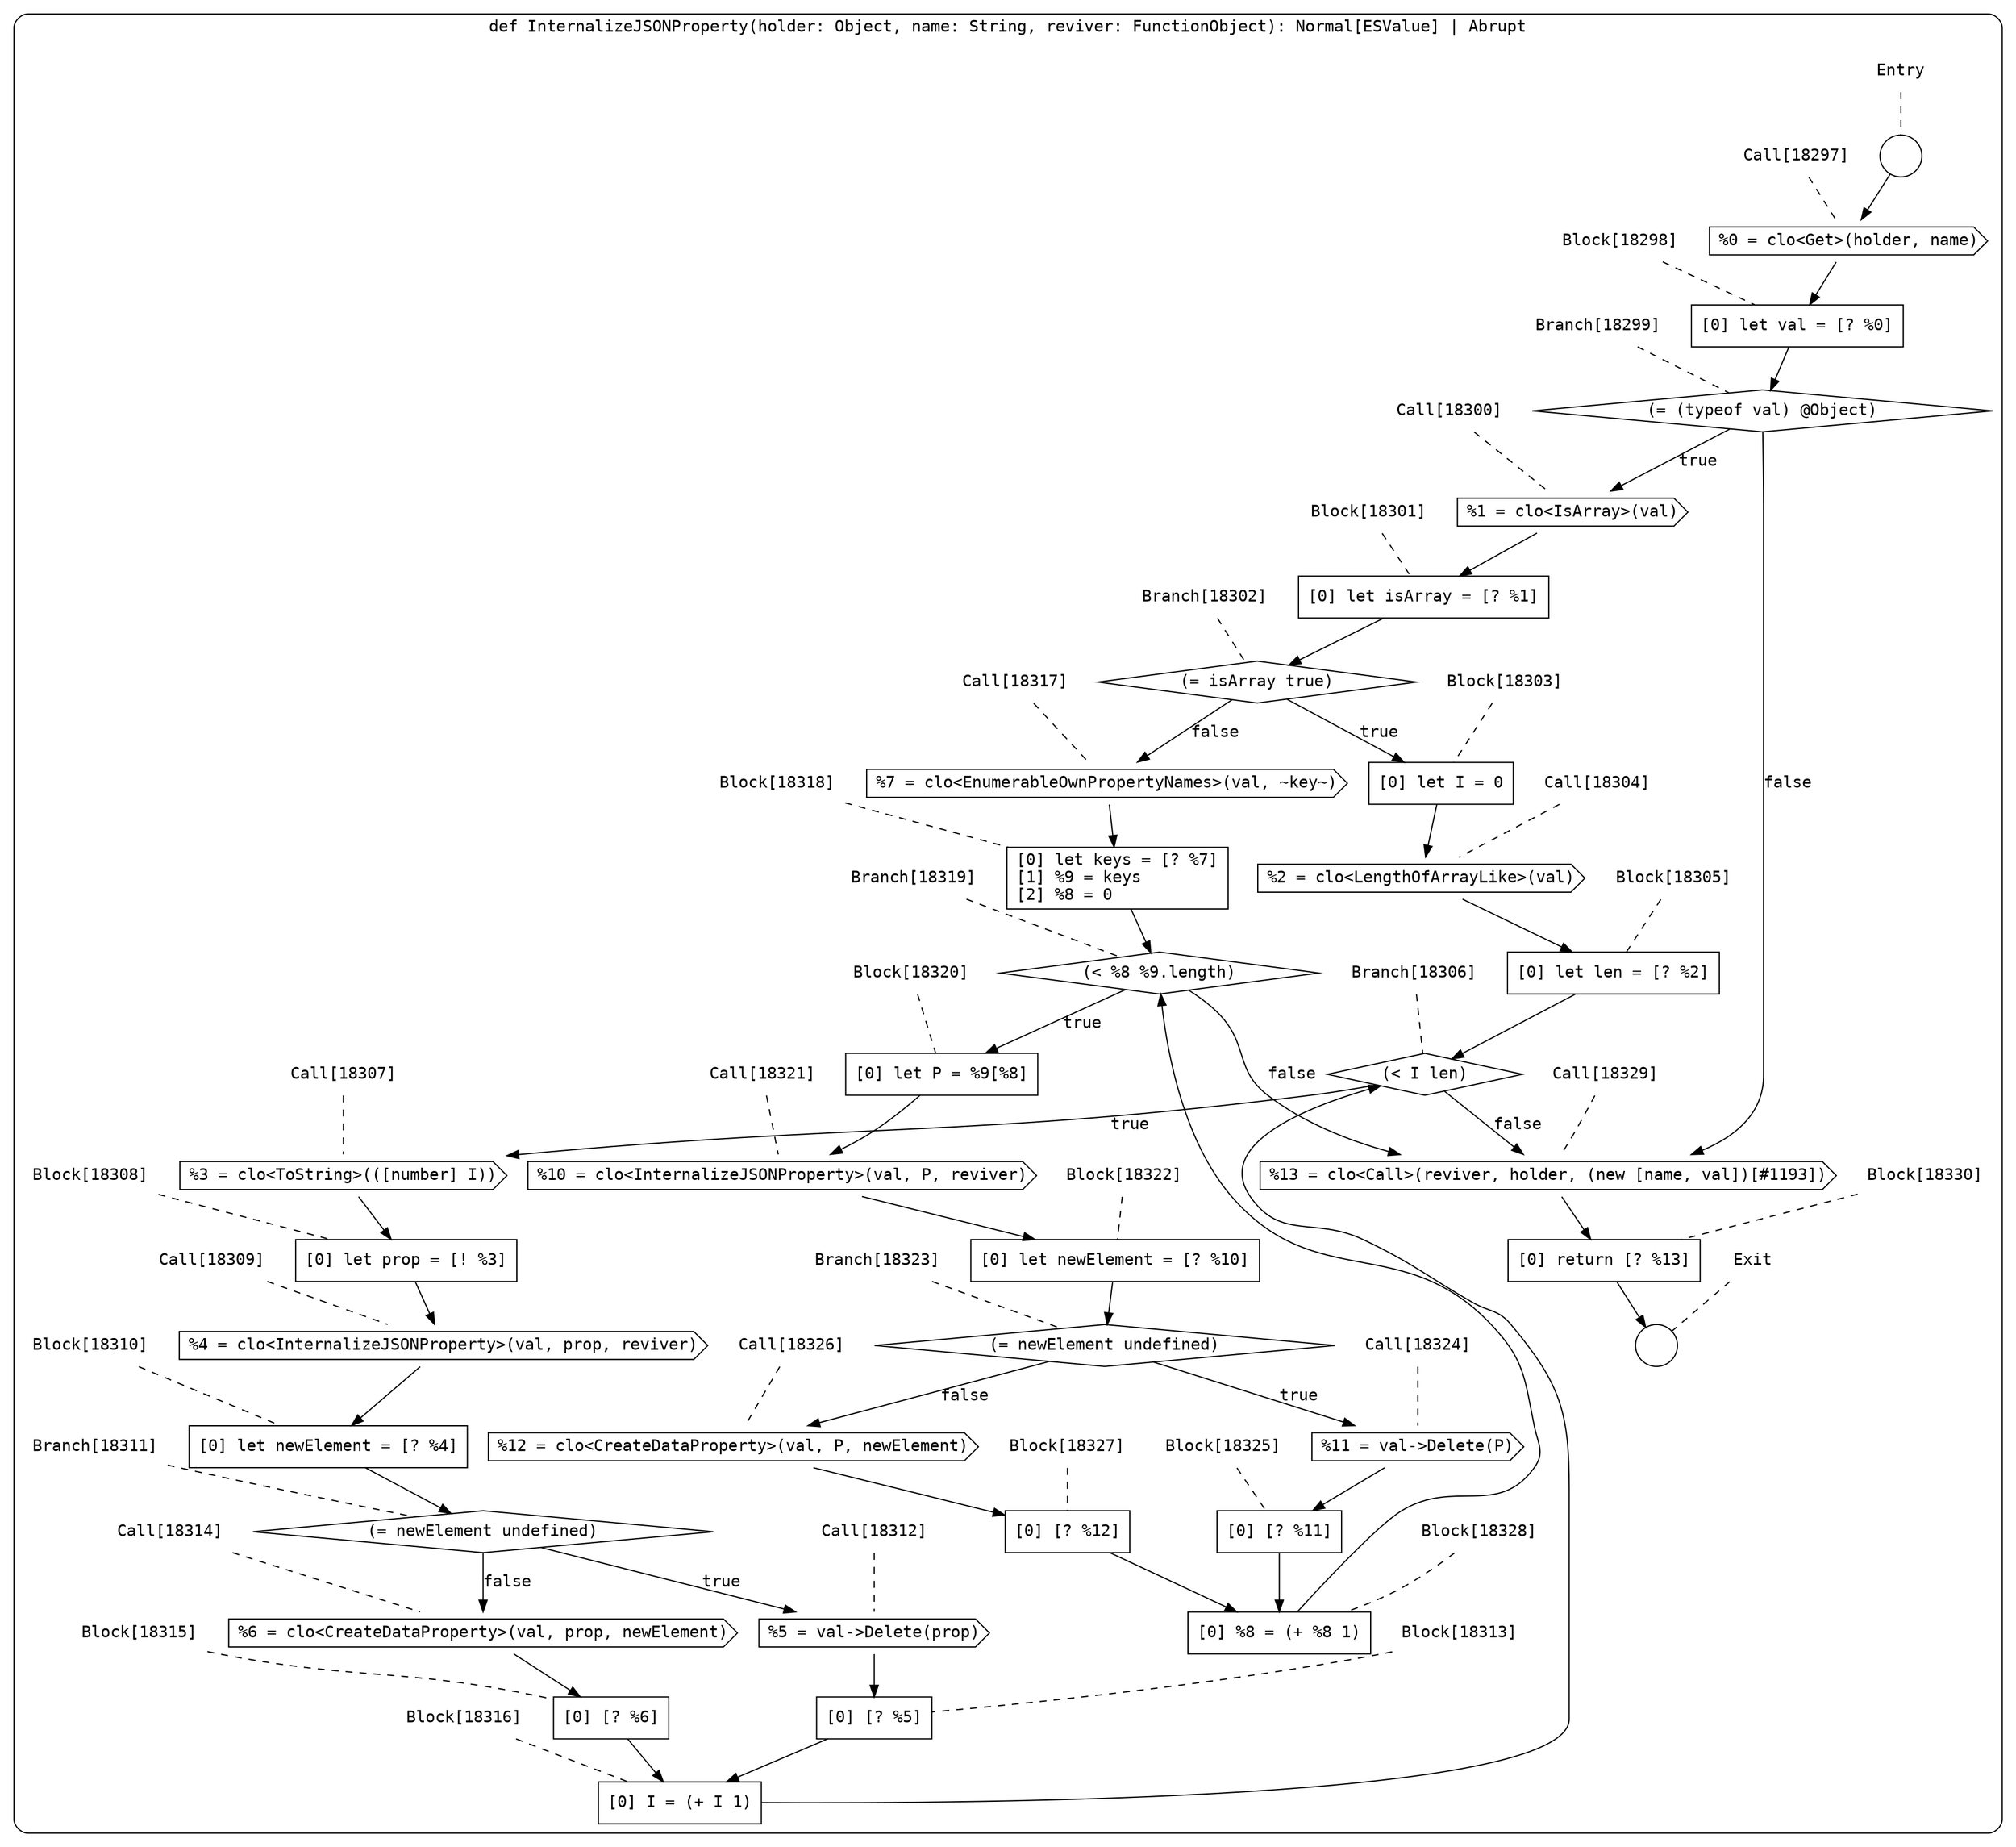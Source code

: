 digraph {
  graph [fontname = "Consolas"]
  node [fontname = "Consolas"]
  edge [fontname = "Consolas"]
  subgraph cluster2546 {
    label = "def InternalizeJSONProperty(holder: Object, name: String, reviver: FunctionObject): Normal[ESValue] | Abrupt"
    style = rounded
    cluster2546_entry_name [shape=none, label=<<font color="black">Entry</font>>]
    cluster2546_entry_name -> cluster2546_entry [arrowhead=none, color="black", style=dashed]
    cluster2546_entry [shape=circle label=" " color="black" fillcolor="white" style=filled]
    cluster2546_entry -> node18297 [color="black"]
    cluster2546_exit_name [shape=none, label=<<font color="black">Exit</font>>]
    cluster2546_exit_name -> cluster2546_exit [arrowhead=none, color="black", style=dashed]
    cluster2546_exit [shape=circle label=" " color="black" fillcolor="white" style=filled]
    node18297_name [shape=none, label=<<font color="black">Call[18297]</font>>]
    node18297_name -> node18297 [arrowhead=none, color="black", style=dashed]
    node18297 [shape=cds, label=<<font color="black">%0 = clo&lt;Get&gt;(holder, name)</font>> color="black" fillcolor="white", style=filled]
    node18297 -> node18298 [color="black"]
    node18298_name [shape=none, label=<<font color="black">Block[18298]</font>>]
    node18298_name -> node18298 [arrowhead=none, color="black", style=dashed]
    node18298 [shape=box, label=<<font color="black">[0] let val = [? %0]<BR ALIGN="LEFT"/></font>> color="black" fillcolor="white", style=filled]
    node18298 -> node18299 [color="black"]
    node18299_name [shape=none, label=<<font color="black">Branch[18299]</font>>]
    node18299_name -> node18299 [arrowhead=none, color="black", style=dashed]
    node18299 [shape=diamond, label=<<font color="black">(= (typeof val) @Object)</font>> color="black" fillcolor="white", style=filled]
    node18299 -> node18300 [label=<<font color="black">true</font>> color="black"]
    node18299 -> node18329 [label=<<font color="black">false</font>> color="black"]
    node18300_name [shape=none, label=<<font color="black">Call[18300]</font>>]
    node18300_name -> node18300 [arrowhead=none, color="black", style=dashed]
    node18300 [shape=cds, label=<<font color="black">%1 = clo&lt;IsArray&gt;(val)</font>> color="black" fillcolor="white", style=filled]
    node18300 -> node18301 [color="black"]
    node18329_name [shape=none, label=<<font color="black">Call[18329]</font>>]
    node18329_name -> node18329 [arrowhead=none, color="black", style=dashed]
    node18329 [shape=cds, label=<<font color="black">%13 = clo&lt;Call&gt;(reviver, holder, (new [name, val])[#1193])</font>> color="black" fillcolor="white", style=filled]
    node18329 -> node18330 [color="black"]
    node18301_name [shape=none, label=<<font color="black">Block[18301]</font>>]
    node18301_name -> node18301 [arrowhead=none, color="black", style=dashed]
    node18301 [shape=box, label=<<font color="black">[0] let isArray = [? %1]<BR ALIGN="LEFT"/></font>> color="black" fillcolor="white", style=filled]
    node18301 -> node18302 [color="black"]
    node18330_name [shape=none, label=<<font color="black">Block[18330]</font>>]
    node18330_name -> node18330 [arrowhead=none, color="black", style=dashed]
    node18330 [shape=box, label=<<font color="black">[0] return [? %13]<BR ALIGN="LEFT"/></font>> color="black" fillcolor="white", style=filled]
    node18330 -> cluster2546_exit [color="black"]
    node18302_name [shape=none, label=<<font color="black">Branch[18302]</font>>]
    node18302_name -> node18302 [arrowhead=none, color="black", style=dashed]
    node18302 [shape=diamond, label=<<font color="black">(= isArray true)</font>> color="black" fillcolor="white", style=filled]
    node18302 -> node18303 [label=<<font color="black">true</font>> color="black"]
    node18302 -> node18317 [label=<<font color="black">false</font>> color="black"]
    node18303_name [shape=none, label=<<font color="black">Block[18303]</font>>]
    node18303_name -> node18303 [arrowhead=none, color="black", style=dashed]
    node18303 [shape=box, label=<<font color="black">[0] let I = 0<BR ALIGN="LEFT"/></font>> color="black" fillcolor="white", style=filled]
    node18303 -> node18304 [color="black"]
    node18317_name [shape=none, label=<<font color="black">Call[18317]</font>>]
    node18317_name -> node18317 [arrowhead=none, color="black", style=dashed]
    node18317 [shape=cds, label=<<font color="black">%7 = clo&lt;EnumerableOwnPropertyNames&gt;(val, ~key~)</font>> color="black" fillcolor="white", style=filled]
    node18317 -> node18318 [color="black"]
    node18304_name [shape=none, label=<<font color="black">Call[18304]</font>>]
    node18304_name -> node18304 [arrowhead=none, color="black", style=dashed]
    node18304 [shape=cds, label=<<font color="black">%2 = clo&lt;LengthOfArrayLike&gt;(val)</font>> color="black" fillcolor="white", style=filled]
    node18304 -> node18305 [color="black"]
    node18318_name [shape=none, label=<<font color="black">Block[18318]</font>>]
    node18318_name -> node18318 [arrowhead=none, color="black", style=dashed]
    node18318 [shape=box, label=<<font color="black">[0] let keys = [? %7]<BR ALIGN="LEFT"/>[1] %9 = keys<BR ALIGN="LEFT"/>[2] %8 = 0<BR ALIGN="LEFT"/></font>> color="black" fillcolor="white", style=filled]
    node18318 -> node18319 [color="black"]
    node18305_name [shape=none, label=<<font color="black">Block[18305]</font>>]
    node18305_name -> node18305 [arrowhead=none, color="black", style=dashed]
    node18305 [shape=box, label=<<font color="black">[0] let len = [? %2]<BR ALIGN="LEFT"/></font>> color="black" fillcolor="white", style=filled]
    node18305 -> node18306 [color="black"]
    node18319_name [shape=none, label=<<font color="black">Branch[18319]</font>>]
    node18319_name -> node18319 [arrowhead=none, color="black", style=dashed]
    node18319 [shape=diamond, label=<<font color="black">(&lt; %8 %9.length)</font>> color="black" fillcolor="white", style=filled]
    node18319 -> node18320 [label=<<font color="black">true</font>> color="black"]
    node18319 -> node18329 [label=<<font color="black">false</font>> color="black"]
    node18306_name [shape=none, label=<<font color="black">Branch[18306]</font>>]
    node18306_name -> node18306 [arrowhead=none, color="black", style=dashed]
    node18306 [shape=diamond, label=<<font color="black">(&lt; I len)</font>> color="black" fillcolor="white", style=filled]
    node18306 -> node18307 [label=<<font color="black">true</font>> color="black"]
    node18306 -> node18329 [label=<<font color="black">false</font>> color="black"]
    node18320_name [shape=none, label=<<font color="black">Block[18320]</font>>]
    node18320_name -> node18320 [arrowhead=none, color="black", style=dashed]
    node18320 [shape=box, label=<<font color="black">[0] let P = %9[%8]<BR ALIGN="LEFT"/></font>> color="black" fillcolor="white", style=filled]
    node18320 -> node18321 [color="black"]
    node18307_name [shape=none, label=<<font color="black">Call[18307]</font>>]
    node18307_name -> node18307 [arrowhead=none, color="black", style=dashed]
    node18307 [shape=cds, label=<<font color="black">%3 = clo&lt;ToString&gt;(([number] I))</font>> color="black" fillcolor="white", style=filled]
    node18307 -> node18308 [color="black"]
    node18321_name [shape=none, label=<<font color="black">Call[18321]</font>>]
    node18321_name -> node18321 [arrowhead=none, color="black", style=dashed]
    node18321 [shape=cds, label=<<font color="black">%10 = clo&lt;InternalizeJSONProperty&gt;(val, P, reviver)</font>> color="black" fillcolor="white", style=filled]
    node18321 -> node18322 [color="black"]
    node18308_name [shape=none, label=<<font color="black">Block[18308]</font>>]
    node18308_name -> node18308 [arrowhead=none, color="black", style=dashed]
    node18308 [shape=box, label=<<font color="black">[0] let prop = [! %3]<BR ALIGN="LEFT"/></font>> color="black" fillcolor="white", style=filled]
    node18308 -> node18309 [color="black"]
    node18322_name [shape=none, label=<<font color="black">Block[18322]</font>>]
    node18322_name -> node18322 [arrowhead=none, color="black", style=dashed]
    node18322 [shape=box, label=<<font color="black">[0] let newElement = [? %10]<BR ALIGN="LEFT"/></font>> color="black" fillcolor="white", style=filled]
    node18322 -> node18323 [color="black"]
    node18309_name [shape=none, label=<<font color="black">Call[18309]</font>>]
    node18309_name -> node18309 [arrowhead=none, color="black", style=dashed]
    node18309 [shape=cds, label=<<font color="black">%4 = clo&lt;InternalizeJSONProperty&gt;(val, prop, reviver)</font>> color="black" fillcolor="white", style=filled]
    node18309 -> node18310 [color="black"]
    node18323_name [shape=none, label=<<font color="black">Branch[18323]</font>>]
    node18323_name -> node18323 [arrowhead=none, color="black", style=dashed]
    node18323 [shape=diamond, label=<<font color="black">(= newElement undefined)</font>> color="black" fillcolor="white", style=filled]
    node18323 -> node18324 [label=<<font color="black">true</font>> color="black"]
    node18323 -> node18326 [label=<<font color="black">false</font>> color="black"]
    node18310_name [shape=none, label=<<font color="black">Block[18310]</font>>]
    node18310_name -> node18310 [arrowhead=none, color="black", style=dashed]
    node18310 [shape=box, label=<<font color="black">[0] let newElement = [? %4]<BR ALIGN="LEFT"/></font>> color="black" fillcolor="white", style=filled]
    node18310 -> node18311 [color="black"]
    node18324_name [shape=none, label=<<font color="black">Call[18324]</font>>]
    node18324_name -> node18324 [arrowhead=none, color="black", style=dashed]
    node18324 [shape=cds, label=<<font color="black">%11 = val-&gt;Delete(P)</font>> color="black" fillcolor="white", style=filled]
    node18324 -> node18325 [color="black"]
    node18326_name [shape=none, label=<<font color="black">Call[18326]</font>>]
    node18326_name -> node18326 [arrowhead=none, color="black", style=dashed]
    node18326 [shape=cds, label=<<font color="black">%12 = clo&lt;CreateDataProperty&gt;(val, P, newElement)</font>> color="black" fillcolor="white", style=filled]
    node18326 -> node18327 [color="black"]
    node18311_name [shape=none, label=<<font color="black">Branch[18311]</font>>]
    node18311_name -> node18311 [arrowhead=none, color="black", style=dashed]
    node18311 [shape=diamond, label=<<font color="black">(= newElement undefined)</font>> color="black" fillcolor="white", style=filled]
    node18311 -> node18312 [label=<<font color="black">true</font>> color="black"]
    node18311 -> node18314 [label=<<font color="black">false</font>> color="black"]
    node18325_name [shape=none, label=<<font color="black">Block[18325]</font>>]
    node18325_name -> node18325 [arrowhead=none, color="black", style=dashed]
    node18325 [shape=box, label=<<font color="black">[0] [? %11]<BR ALIGN="LEFT"/></font>> color="black" fillcolor="white", style=filled]
    node18325 -> node18328 [color="black"]
    node18327_name [shape=none, label=<<font color="black">Block[18327]</font>>]
    node18327_name -> node18327 [arrowhead=none, color="black", style=dashed]
    node18327 [shape=box, label=<<font color="black">[0] [? %12]<BR ALIGN="LEFT"/></font>> color="black" fillcolor="white", style=filled]
    node18327 -> node18328 [color="black"]
    node18312_name [shape=none, label=<<font color="black">Call[18312]</font>>]
    node18312_name -> node18312 [arrowhead=none, color="black", style=dashed]
    node18312 [shape=cds, label=<<font color="black">%5 = val-&gt;Delete(prop)</font>> color="black" fillcolor="white", style=filled]
    node18312 -> node18313 [color="black"]
    node18314_name [shape=none, label=<<font color="black">Call[18314]</font>>]
    node18314_name -> node18314 [arrowhead=none, color="black", style=dashed]
    node18314 [shape=cds, label=<<font color="black">%6 = clo&lt;CreateDataProperty&gt;(val, prop, newElement)</font>> color="black" fillcolor="white", style=filled]
    node18314 -> node18315 [color="black"]
    node18328_name [shape=none, label=<<font color="black">Block[18328]</font>>]
    node18328_name -> node18328 [arrowhead=none, color="black", style=dashed]
    node18328 [shape=box, label=<<font color="black">[0] %8 = (+ %8 1)<BR ALIGN="LEFT"/></font>> color="black" fillcolor="white", style=filled]
    node18328 -> node18319 [color="black"]
    node18313_name [shape=none, label=<<font color="black">Block[18313]</font>>]
    node18313_name -> node18313 [arrowhead=none, color="black", style=dashed]
    node18313 [shape=box, label=<<font color="black">[0] [? %5]<BR ALIGN="LEFT"/></font>> color="black" fillcolor="white", style=filled]
    node18313 -> node18316 [color="black"]
    node18315_name [shape=none, label=<<font color="black">Block[18315]</font>>]
    node18315_name -> node18315 [arrowhead=none, color="black", style=dashed]
    node18315 [shape=box, label=<<font color="black">[0] [? %6]<BR ALIGN="LEFT"/></font>> color="black" fillcolor="white", style=filled]
    node18315 -> node18316 [color="black"]
    node18316_name [shape=none, label=<<font color="black">Block[18316]</font>>]
    node18316_name -> node18316 [arrowhead=none, color="black", style=dashed]
    node18316 [shape=box, label=<<font color="black">[0] I = (+ I 1)<BR ALIGN="LEFT"/></font>> color="black" fillcolor="white", style=filled]
    node18316 -> node18306 [color="black"]
  }
}